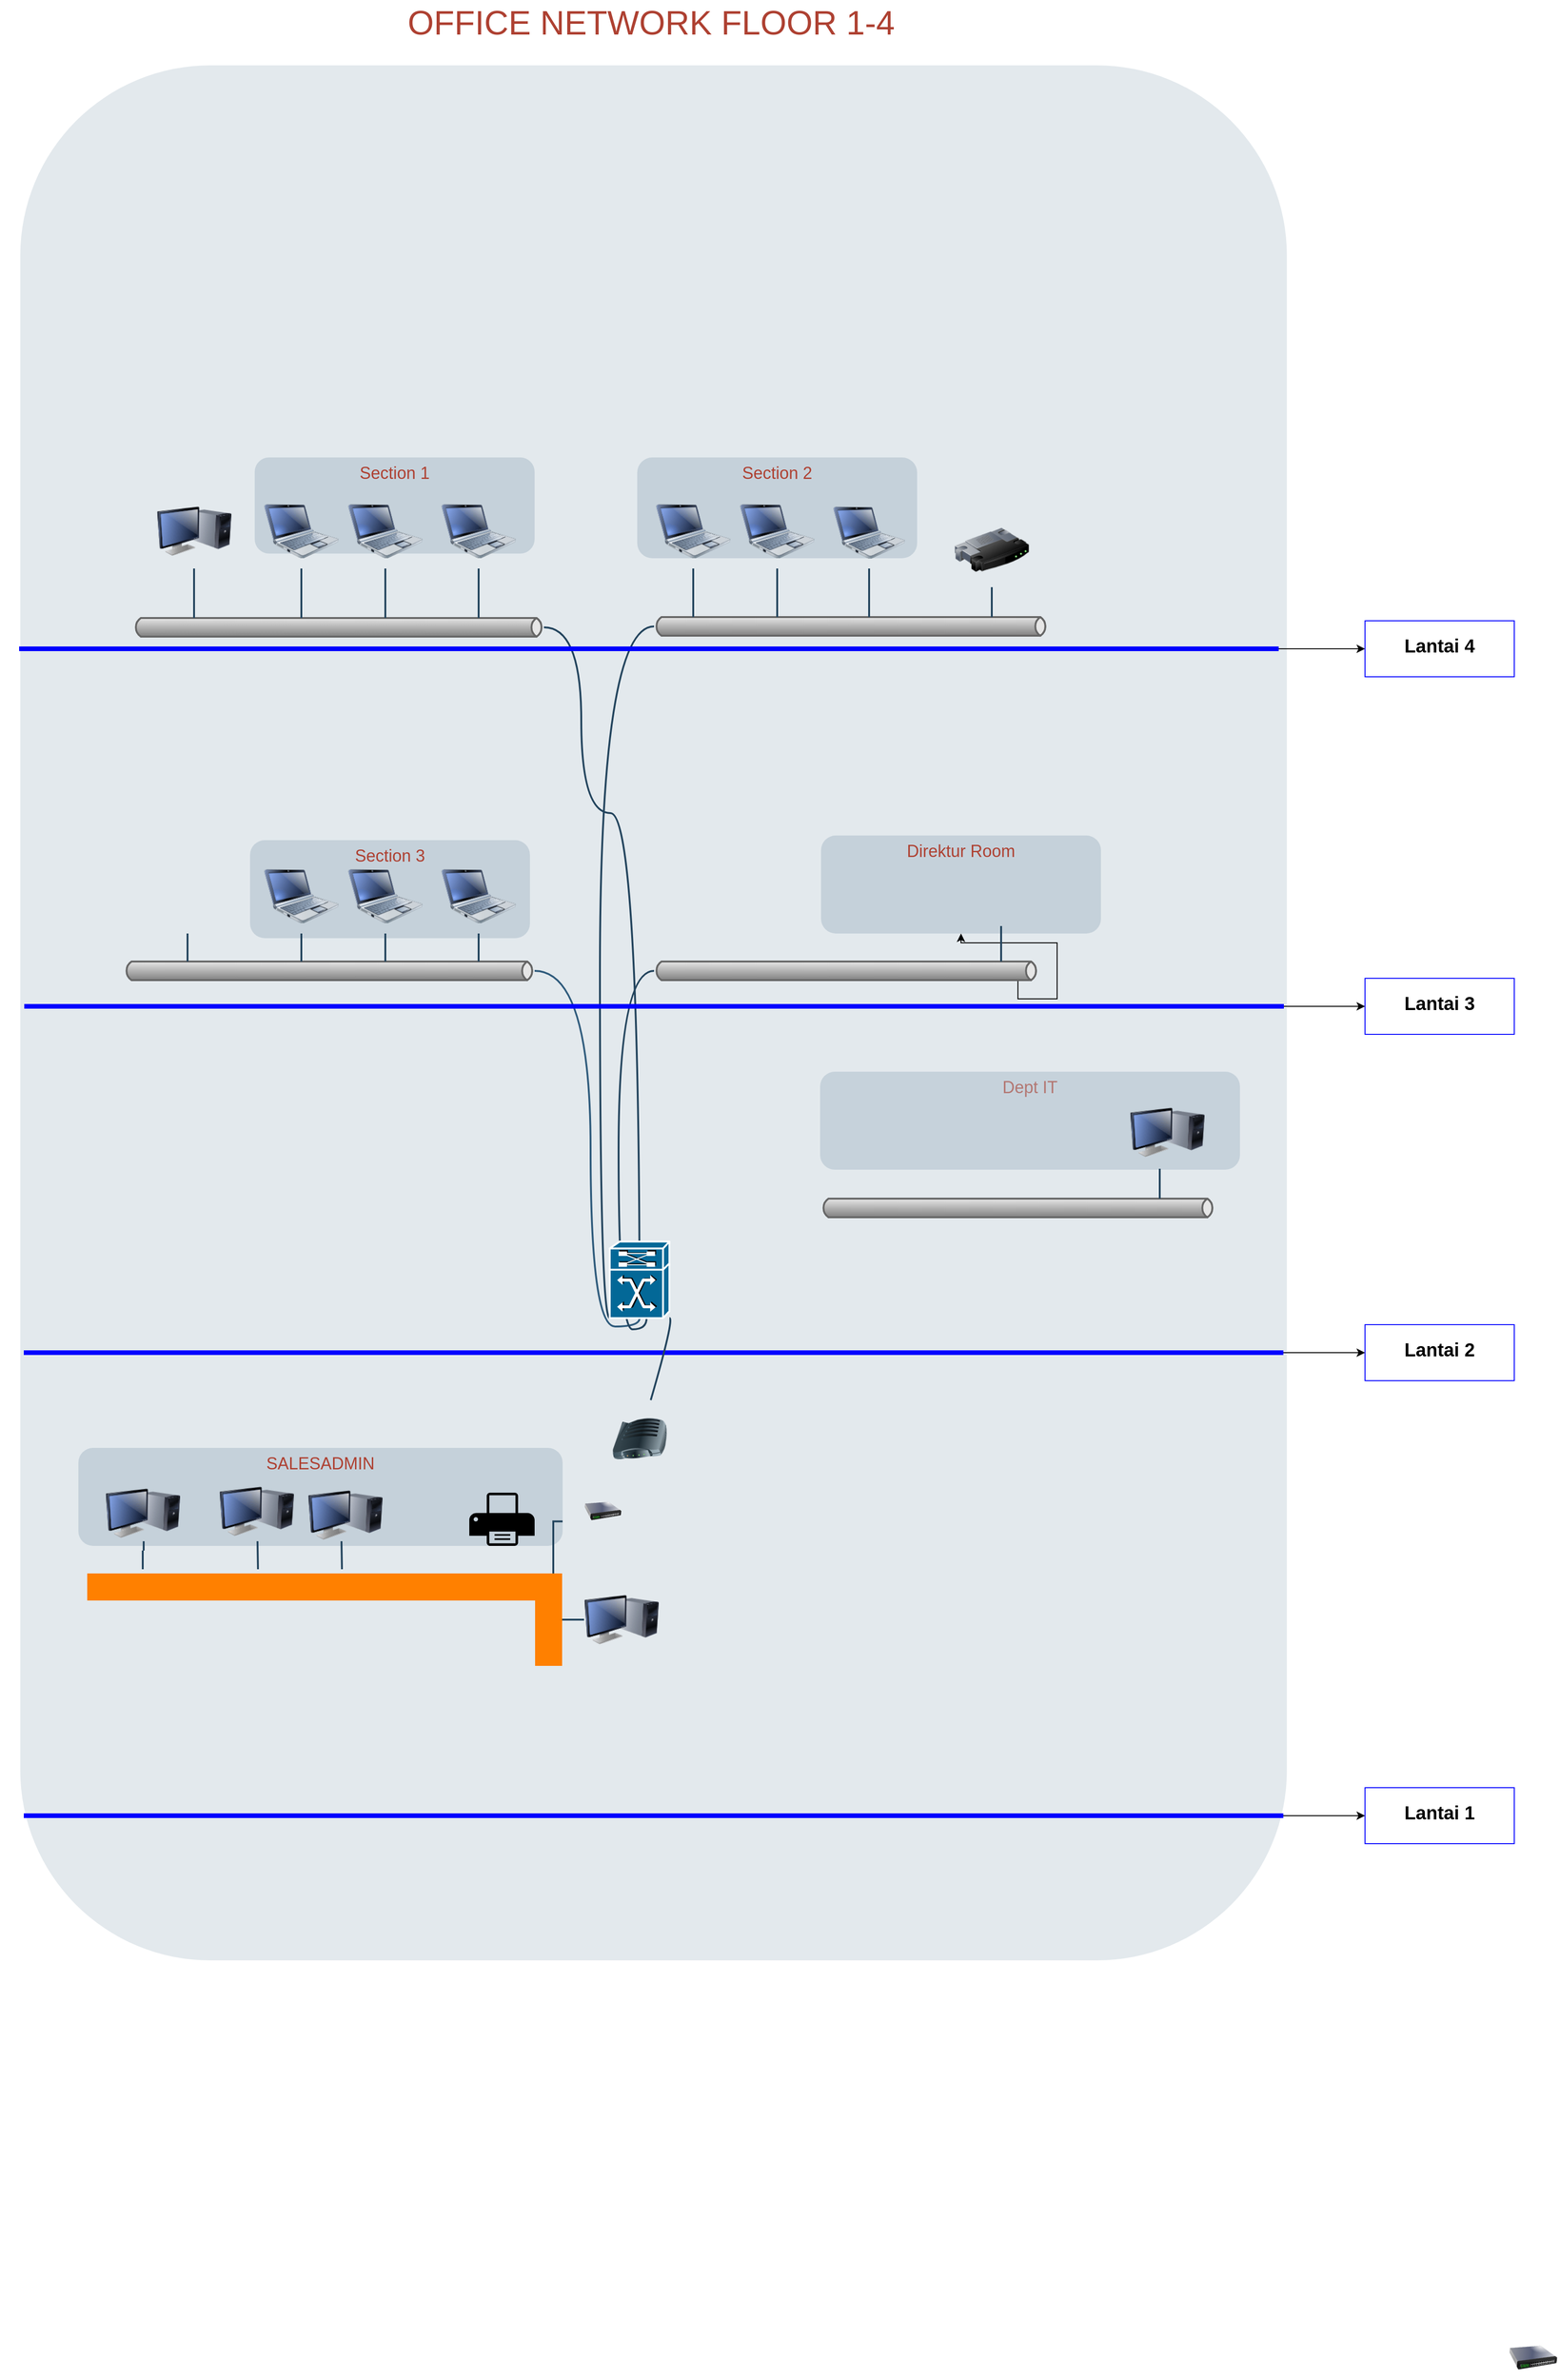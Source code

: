 <mxfile version="20.8.18" type="github">
  <diagram id="a45cf8ec-cd66-6f27-3ac3-be6e809c9e4a" name="Page-1">
    <mxGraphModel dx="2165" dy="2244" grid="1" gridSize="10" guides="1" tooltips="1" connect="1" arrows="1" fold="1" page="1" pageScale="1" pageWidth="827" pageHeight="1169" background="none" math="0" shadow="0">
      <root>
        <mxCell id="0" />
        <mxCell id="1" parent="0" />
        <mxCell id="-cHmpsF17IzB_pDpXjLG-222" value="Dept IT" style="rounded=1;whiteSpace=wrap;html=1;shadow=0;strokeColor=none;fillColor=#BAC8D3;gradientColor=none;fontSize=18;fontColor=#AE4132;verticalAlign=top;fontStyle=0;opacity=70;strokeWidth=3;" parent="1" vertex="1">
          <mxGeometry x="1096" y="538" width="450" height="105" as="geometry" />
        </mxCell>
        <mxCell id="3" value="" style="rounded=1;whiteSpace=wrap;html=1;shadow=0;strokeColor=none;fillColor=#BAC8D3;gradientColor=none;fontSize=18;fontColor=#F08705;opacity=40;fontStyle=0;strokeWidth=3;" parent="1" vertex="1">
          <mxGeometry x="238.75" y="-540" width="1357.5" height="2030" as="geometry" />
        </mxCell>
        <mxCell id="4" value="&lt;span&gt;Section 1&lt;/span&gt;" style="rounded=1;whiteSpace=wrap;html=1;shadow=0;strokeColor=none;fillColor=#BAC8D3;gradientColor=none;fontSize=18;fontColor=#AE4132;verticalAlign=top;opacity=70;fontStyle=0;strokeWidth=3;" parent="1" vertex="1">
          <mxGeometry x="490" y="-120" width="300" height="103" as="geometry" />
        </mxCell>
        <mxCell id="5" value="&lt;span style=&quot;line-height: 17.182px&quot;&gt;Section 3&lt;/span&gt;" style="rounded=1;whiteSpace=wrap;html=1;shadow=0;strokeColor=none;fillColor=#BAC8D3;gradientColor=none;fontSize=18;fontColor=#AE4132;verticalAlign=top;fontStyle=0;opacity=70;strokeWidth=3;" parent="1" vertex="1">
          <mxGeometry x="485" y="290" width="300" height="105" as="geometry" />
        </mxCell>
        <mxCell id="9" value="&lt;span style=&quot;line-height: 17.182px&quot;&gt;Direktur Room&lt;/span&gt;" style="rounded=1;whiteSpace=wrap;html=1;shadow=0;strokeColor=none;fillColor=#BAC8D3;gradientColor=none;fontSize=18;fontColor=#AE4132;verticalAlign=top;opacity=70;fontStyle=0;strokeWidth=3;" parent="1" vertex="1">
          <mxGeometry x="1097" y="285" width="300" height="105" as="geometry" />
        </mxCell>
        <mxCell id="10" value="&lt;span style=&quot;line-height: 17.182px&quot;&gt;Section 2&lt;/span&gt;&lt;br&gt;" style="rounded=1;whiteSpace=wrap;html=1;shadow=0;strokeColor=none;fillColor=#BAC8D3;gradientColor=none;fontSize=18;fontColor=#AE4132;verticalAlign=top;opacity=70;fontStyle=0;strokeWidth=3;" parent="1" vertex="1">
          <mxGeometry x="900" y="-120" width="300" height="108" as="geometry" />
        </mxCell>
        <mxCell id="20" value="" style="strokeWidth=2;strokeColor=#666666;dashed=0;align=center;html=1;fontSize=8;shape=mxgraph.eip.messageChannel;shadow=0;fillColor=#FFFFFF;gradientColor=none;fontColor=#F08705;fontStyle=0" parent="1" vertex="1">
          <mxGeometry x="360" y="52" width="440" height="20" as="geometry" />
        </mxCell>
        <mxCell id="21" value="" style="edgeStyle=elbowEdgeStyle;strokeWidth=2;rounded=0;endArrow=none;startArrow=none;startSize=10;endSize=10;dashed=0;html=1;strokeColor=#23445D;fontSize=18;fontColor=#F08705;startFill=0;endFill=0;fontStyle=0" parent="1" source="24" target="20" edge="1">
          <mxGeometry relative="1" as="geometry">
            <mxPoint x="540" y="-8" as="sourcePoint" />
            <mxPoint x="540" y="52" as="targetPoint" />
          </mxGeometry>
        </mxCell>
        <mxCell id="22" value="" style="image;html=1;image=img/lib/clip_art/computers/Monitor_Tower_128x128.png;shadow=0;strokeColor=#000000;fillColor=#FFFFFF;gradientColor=none;fontSize=18;fontColor=#F08705;fontStyle=0" parent="1" vertex="1">
          <mxGeometry x="385" y="-81" width="80" height="80" as="geometry" />
        </mxCell>
        <mxCell id="24" value="" style="image;html=1;image=img/lib/clip_art/computers/Netbook_128x128.png;shadow=0;strokeColor=#000000;fillColor=#FFFFFF;gradientColor=none;fontSize=18;fontColor=#F08705;fontStyle=0" parent="1" vertex="1">
          <mxGeometry x="500" y="-81" width="80" height="80" as="geometry" />
        </mxCell>
        <mxCell id="25" value="" style="image;html=1;image=img/lib/clip_art/computers/Netbook_128x128.png;shadow=0;strokeColor=#000000;fillColor=#FFFFFF;gradientColor=none;fontSize=18;fontColor=#F08705;fontStyle=0" parent="1" vertex="1">
          <mxGeometry x="590" y="-81" width="80" height="80" as="geometry" />
        </mxCell>
        <mxCell id="26" value="" style="image;html=1;image=img/lib/clip_art/computers/Netbook_128x128.png;shadow=0;strokeColor=#000000;fillColor=#FFFFFF;gradientColor=none;fontSize=18;fontColor=#F08705;fontStyle=0" parent="1" vertex="1">
          <mxGeometry x="690" y="-81" width="80" height="80" as="geometry" />
        </mxCell>
        <mxCell id="27" value="" style="image;html=1;image=img/lib/clip_art/computers/Netbook_128x128.png;shadow=0;strokeColor=#000000;fillColor=#FFFFFF;gradientColor=none;fontSize=18;fontColor=#F08705;fontStyle=0" parent="1" vertex="1">
          <mxGeometry x="920" y="-81" width="80" height="80" as="geometry" />
        </mxCell>
        <mxCell id="28" value="" style="image;html=1;image=img/lib/clip_art/computers/Netbook_128x128.png;shadow=0;strokeColor=#000000;fillColor=#FFFFFF;gradientColor=none;fontSize=18;fontColor=#F08705;fontStyle=0" parent="1" vertex="1">
          <mxGeometry x="1010" y="-81" width="80" height="80" as="geometry" />
        </mxCell>
        <mxCell id="29" value="" style="image;html=1;image=img/lib/clip_art/computers/Netbook_128x128.png;shadow=0;strokeColor=#000000;fillColor=#FFFFFF;gradientColor=none;fontSize=18;fontColor=#F08705;fontStyle=0" parent="1" vertex="1">
          <mxGeometry x="1110" y="-78" width="77" height="77" as="geometry" />
        </mxCell>
        <mxCell id="30" value="" style="image;html=1;image=img/lib/clip_art/computers/Netbook_128x128.png;shadow=0;strokeColor=#000000;fillColor=#FFFFFF;gradientColor=none;fontSize=18;fontColor=#F08705;fontStyle=0" parent="1" vertex="1">
          <mxGeometry x="500" y="310" width="80" height="80" as="geometry" />
        </mxCell>
        <mxCell id="31" value="" style="image;html=1;image=img/lib/clip_art/computers/Netbook_128x128.png;shadow=0;strokeColor=#000000;fillColor=#FFFFFF;gradientColor=none;fontSize=18;fontColor=#F08705;fontStyle=0" parent="1" vertex="1">
          <mxGeometry x="590" y="310" width="80" height="80" as="geometry" />
        </mxCell>
        <mxCell id="32" value="" style="image;html=1;image=img/lib/clip_art/computers/Netbook_128x128.png;shadow=0;strokeColor=#000000;fillColor=#FFFFFF;gradientColor=none;fontSize=18;fontColor=#AE4132;fontStyle=0" parent="1" vertex="1">
          <mxGeometry x="690" y="310" width="80" height="80" as="geometry" />
        </mxCell>
        <mxCell id="45" value="" style="strokeWidth=2;strokeColor=#666666;dashed=0;align=center;html=1;fontSize=8;shape=mxgraph.eip.messageChannel;shadow=0;fillColor=#FFFFFF;gradientColor=none;fontColor=#F08705;fontStyle=0" parent="1" vertex="1">
          <mxGeometry x="918" y="51" width="422" height="20" as="geometry" />
        </mxCell>
        <mxCell id="46" value="" style="strokeWidth=2;strokeColor=#666666;dashed=0;align=center;html=1;fontSize=8;shape=mxgraph.eip.messageChannel;shadow=0;fillColor=#FFFFFF;gradientColor=none;fontColor=#F08705;fontStyle=0" parent="1" vertex="1">
          <mxGeometry x="350" y="420" width="440" height="20" as="geometry" />
        </mxCell>
        <mxCell id="TiOj3DWmCSC94FYee6Xf-190" style="edgeStyle=orthogonalEdgeStyle;rounded=0;orthogonalLoop=1;jettySize=auto;html=1;exitX=0;exitY=1;exitDx=390;exitDy=0;exitPerimeter=0;" edge="1" parent="1" source="47" target="9">
          <mxGeometry relative="1" as="geometry" />
        </mxCell>
        <mxCell id="47" value="" style="strokeWidth=2;strokeColor=#666666;dashed=0;align=center;html=1;fontSize=8;shape=mxgraph.eip.messageChannel;shadow=0;fillColor=#FFFFFF;gradientColor=none;fontColor=#F08705;fontStyle=0" parent="1" vertex="1">
          <mxGeometry x="918" y="420" width="412" height="20" as="geometry" />
        </mxCell>
        <mxCell id="51" value="" style="image;html=1;image=img/lib/clip_art/networking/Router_128x128.png;shadow=0;strokeColor=#000000;fillColor=#FFFFFF;gradientColor=none;fontSize=18;fontColor=#F08705;fontStyle=0" parent="1" vertex="1">
          <mxGeometry x="1240" y="-61" width="80" height="80" as="geometry" />
        </mxCell>
        <mxCell id="85" value="" style="edgeStyle=elbowEdgeStyle;strokeWidth=2;rounded=0;endArrow=none;startArrow=none;startSize=10;endSize=10;dashed=0;html=1;strokeColor=#23445D;fontSize=18;fontColor=#F08705;startFill=0;endFill=0;fontStyle=0" parent="1" source="25" target="20" edge="1">
          <mxGeometry relative="1" as="geometry">
            <mxPoint x="630" y="-8" as="sourcePoint" />
            <mxPoint x="630" y="52" as="targetPoint" />
          </mxGeometry>
        </mxCell>
        <mxCell id="86" value="" style="edgeStyle=elbowEdgeStyle;strokeWidth=2;rounded=0;endArrow=none;startArrow=none;startSize=10;endSize=10;dashed=0;html=1;strokeColor=#23445D;fontSize=18;fontColor=#F08705;startFill=0;endFill=0;fontStyle=0" parent="1" source="26" target="20" edge="1">
          <mxGeometry relative="1" as="geometry">
            <mxPoint x="730" y="-8" as="sourcePoint" />
            <mxPoint x="730" y="52" as="targetPoint" />
          </mxGeometry>
        </mxCell>
        <mxCell id="87" value="" style="edgeStyle=elbowEdgeStyle;strokeWidth=2;rounded=0;endArrow=none;startArrow=none;startSize=10;endSize=10;dashed=0;html=1;strokeColor=#23445D;fontSize=18;fontColor=#F08705;startFill=0;endFill=0;fontStyle=0" parent="1" source="27" target="45" edge="1">
          <mxGeometry relative="1" as="geometry">
            <mxPoint x="910" y="-9" as="sourcePoint" />
            <mxPoint x="910" y="44" as="targetPoint" />
          </mxGeometry>
        </mxCell>
        <mxCell id="88" value="" style="edgeStyle=elbowEdgeStyle;strokeWidth=2;rounded=0;endArrow=none;startArrow=none;startSize=10;endSize=10;dashed=0;html=1;strokeColor=#23445D;fontSize=18;fontColor=#F08705;startFill=0;endFill=0;fontStyle=0" parent="1" source="28" target="45" edge="1">
          <mxGeometry relative="1" as="geometry">
            <mxPoint x="560" y="19" as="sourcePoint" />
            <mxPoint x="560" y="72" as="targetPoint" />
          </mxGeometry>
        </mxCell>
        <mxCell id="89" value="" style="edgeStyle=elbowEdgeStyle;strokeWidth=2;rounded=0;endArrow=none;startArrow=none;startSize=10;endSize=10;dashed=0;html=1;strokeColor=#23445D;fontSize=18;fontColor=#F08705;startFill=0;endFill=0;fontStyle=0" parent="1" source="29" target="45" edge="1">
          <mxGeometry relative="1" as="geometry">
            <mxPoint x="1060" y="9" as="sourcePoint" />
            <mxPoint x="1060" y="61" as="targetPoint" />
          </mxGeometry>
        </mxCell>
        <mxCell id="90" value="" style="edgeStyle=elbowEdgeStyle;strokeWidth=2;rounded=0;endArrow=none;startArrow=none;startSize=10;endSize=10;dashed=0;html=1;strokeColor=#23445D;fontSize=18;fontColor=#F08705;startFill=0;endFill=0;fontStyle=0" parent="1" source="51" target="45" edge="1">
          <mxGeometry relative="1" as="geometry">
            <mxPoint x="1070" y="19" as="sourcePoint" />
            <mxPoint x="1070" y="71" as="targetPoint" />
          </mxGeometry>
        </mxCell>
        <mxCell id="91" value="" style="edgeStyle=elbowEdgeStyle;strokeWidth=2;rounded=0;endArrow=none;startArrow=none;startSize=10;endSize=10;dashed=0;html=1;strokeColor=#23445D;fontSize=18;fontColor=#F08705;startFill=0;endFill=0;fontStyle=0" parent="1" source="30" target="46" edge="1">
          <mxGeometry relative="1" as="geometry">
            <mxPoint x="550" y="208" as="sourcePoint" />
            <mxPoint x="550" y="261" as="targetPoint" />
          </mxGeometry>
        </mxCell>
        <mxCell id="92" value="" style="edgeStyle=elbowEdgeStyle;strokeWidth=2;rounded=0;endArrow=none;startArrow=none;startSize=10;endSize=10;dashed=0;html=1;strokeColor=#23445D;fontSize=18;fontColor=#F08705;startFill=0;endFill=0;fontStyle=0" parent="1" source="31" target="46" edge="1">
          <mxGeometry relative="1" as="geometry">
            <mxPoint x="560" y="218" as="sourcePoint" />
            <mxPoint x="560" y="271" as="targetPoint" />
          </mxGeometry>
        </mxCell>
        <mxCell id="93" value="" style="edgeStyle=elbowEdgeStyle;strokeWidth=2;rounded=0;endArrow=none;startArrow=none;startSize=10;endSize=10;dashed=0;html=1;strokeColor=#23445D;fontSize=18;fontColor=#F08705;startFill=0;endFill=0;fontStyle=0" parent="1" source="32" target="46" edge="1">
          <mxGeometry relative="1" as="geometry">
            <mxPoint x="570" y="228" as="sourcePoint" />
            <mxPoint x="570" y="281" as="targetPoint" />
          </mxGeometry>
        </mxCell>
        <mxCell id="107" value="" style="edgeStyle=elbowEdgeStyle;strokeWidth=2;rounded=0;endArrow=none;startArrow=none;startSize=10;endSize=10;dashed=0;html=1;strokeColor=#23445D;fontSize=18;fontColor=#F08705;startFill=0;endFill=0;fontStyle=0" parent="1" target="47" edge="1">
          <mxGeometry relative="1" as="geometry">
            <mxPoint x="1290" y="382" as="sourcePoint" />
            <mxPoint x="990" y="450" as="targetPoint" />
          </mxGeometry>
        </mxCell>
        <mxCell id="151" value="" style="edgeStyle=elbowEdgeStyle;strokeWidth=2;rounded=0;endArrow=none;startArrow=none;startSize=10;endSize=10;dashed=0;html=1;strokeColor=#23445D;fontSize=18;fontColor=#F08705;startFill=0;endFill=0;fontStyle=0" parent="1" source="22" target="20" edge="1">
          <mxGeometry relative="1" as="geometry">
            <mxPoint x="550.58" y="8.681" as="sourcePoint" />
            <mxPoint x="550.58" y="62.304" as="targetPoint" />
          </mxGeometry>
        </mxCell>
        <mxCell id="152" value="" style="edgeStyle=elbowEdgeStyle;strokeWidth=2;rounded=0;endArrow=none;startArrow=none;startSize=10;endSize=10;dashed=0;html=1;strokeColor=#23445D;fontSize=18;fontColor=#F08705;startFill=0;endFill=0;fontStyle=0" parent="1" target="46" edge="1">
          <mxGeometry relative="1" as="geometry">
            <mxPoint x="418" y="390" as="sourcePoint" />
            <mxPoint x="560.58" y="271.304" as="targetPoint" />
          </mxGeometry>
        </mxCell>
        <mxCell id="161" style="edgeStyle=orthogonalEdgeStyle;rounded=0;jumpStyle=none;html=1;exitX=0.5;exitY=1;entryX=1;entryY=0.5;shadow=0;labelBackgroundColor=#ffffff;startArrow=none;startFill=0;endArrow=none;endFill=0;endSize=10;jettySize=auto;orthogonalLoop=1;strokeColor=#2F5B7C;strokeWidth=2;fillColor=#F08705;fontFamily=Helvetica;fontSize=14;fontColor=#F08705;align=left;curved=1;exitDx=0;exitDy=0;exitPerimeter=0;" parent="1" target="46" edge="1" source="TiOj3DWmCSC94FYee6Xf-182">
          <mxGeometry relative="1" as="geometry">
            <mxPoint x="860" y="811" as="sourcePoint" />
            <Array as="points">
              <mxPoint x="902" y="811" />
              <mxPoint x="850" y="811" />
              <mxPoint x="850" y="430" />
            </Array>
          </mxGeometry>
        </mxCell>
        <mxCell id="163" style="edgeStyle=orthogonalEdgeStyle;rounded=0;html=1;entryX=1;entryY=0.5;startArrow=none;startFill=0;endArrow=none;endFill=0;fontSize=18;fontColor=#F08705;strokeColor=#23445D;strokeWidth=2;curved=1;fontStyle=0;exitX=0.5;exitY=1;exitDx=0;exitDy=0;exitPerimeter=0;" parent="1" target="20" edge="1" source="TiOj3DWmCSC94FYee6Xf-182">
          <mxGeometry relative="1" as="geometry">
            <Array as="points">
              <mxPoint x="902" y="261" />
              <mxPoint x="840" y="261" />
              <mxPoint x="840" y="62" />
            </Array>
            <mxPoint x="840" y="731" as="sourcePoint" />
          </mxGeometry>
        </mxCell>
        <mxCell id="164" style="edgeStyle=orthogonalEdgeStyle;rounded=0;html=1;entryX=0;entryY=0.5;startArrow=none;startFill=0;endArrow=none;endFill=0;fontSize=18;fontColor=#F08705;strokeColor=#23445D;strokeWidth=2;curved=1;fontStyle=0;" parent="1" target="45" edge="1" source="TiOj3DWmCSC94FYee6Xf-182">
          <mxGeometry relative="1" as="geometry">
            <Array as="points">
              <mxPoint x="860" y="802" />
              <mxPoint x="860" y="61" />
            </Array>
            <mxPoint x="860" y="800" as="sourcePoint" />
          </mxGeometry>
        </mxCell>
        <mxCell id="165" style="edgeStyle=orthogonalEdgeStyle;rounded=0;html=1;entryX=0;entryY=0.5;startArrow=none;startFill=0;endArrow=none;endFill=0;fontSize=18;fontColor=#F08705;strokeColor=#23445D;strokeWidth=2;curved=1;fontStyle=0;" parent="1" target="47" edge="1" source="TiOj3DWmCSC94FYee6Xf-182">
          <mxGeometry relative="1" as="geometry">
            <Array as="points">
              <mxPoint x="910" y="814" />
              <mxPoint x="880" y="814" />
              <mxPoint x="880" y="430" />
            </Array>
            <mxPoint x="860" y="731" as="sourcePoint" />
          </mxGeometry>
        </mxCell>
        <mxCell id="168" value="OFFICE NETWORK FLOOR 1-4" style="text;html=1;strokeColor=none;fillColor=none;align=center;verticalAlign=middle;whiteSpace=wrap;overflow=hidden;shadow=0;fontSize=36;fontColor=#AE4132;fontStyle=0" parent="1" vertex="1">
          <mxGeometry x="225" y="-610" width="1380" height="45" as="geometry" />
        </mxCell>
        <mxCell id="171" style="edgeStyle=orthogonalEdgeStyle;rounded=0;jumpStyle=none;html=1;exitX=0;exitY=0.5;entryX=0;entryY=0.5;shadow=0;labelBackgroundColor=none;startArrow=none;startFill=0;endArrow=classic;endFill=1;endSize=6;jettySize=auto;orthogonalLoop=1;strokeColor=#23445D;strokeWidth=2;fillColor=#F08705;fontFamily=Helvetica;fontSize=14;fontColor=#F08705;align=left;fontStyle=0" parent="1" source="168" target="168" edge="1">
          <mxGeometry relative="1" as="geometry" />
        </mxCell>
        <mxCell id="172" style="edgeStyle=orthogonalEdgeStyle;rounded=0;jumpStyle=none;html=1;exitX=0.75;exitY=0;entryX=0.75;entryY=0;shadow=0;labelBackgroundColor=none;startArrow=none;startFill=0;endArrow=classic;endFill=1;endSize=6;jettySize=auto;orthogonalLoop=1;strokeColor=#23445D;strokeWidth=2;fillColor=#F08705;fontFamily=Helvetica;fontSize=14;fontColor=#FFFFFF;align=left;fontStyle=0" parent="1" source="27" target="27" edge="1">
          <mxGeometry relative="1" as="geometry" />
        </mxCell>
        <mxCell id="-cHmpsF17IzB_pDpXjLG-172" value="&lt;span style=&quot;line-height: 17.182px&quot;&gt;SALESADMIN&lt;/span&gt;" style="rounded=1;whiteSpace=wrap;html=1;shadow=0;strokeColor=none;fillColor=#BAC8D3;gradientColor=none;fontSize=18;fontColor=#AE4132;verticalAlign=top;fontStyle=0;opacity=70;strokeWidth=3;" parent="1" vertex="1">
          <mxGeometry x="301" y="941" width="519" height="105" as="geometry" />
        </mxCell>
        <mxCell id="-cHmpsF17IzB_pDpXjLG-190" value="" style="strokeWidth=2;strokeColor=#666666;dashed=0;align=center;html=1;fontSize=8;shape=mxgraph.eip.messageChannel;shadow=0;fillColor=#FFFFFF;gradientColor=none;fontColor=#F08705;fontStyle=0" parent="1" vertex="1">
          <mxGeometry x="1097" y="674" width="422" height="20" as="geometry" />
        </mxCell>
        <mxCell id="-cHmpsF17IzB_pDpXjLG-202" value="" style="edgeStyle=elbowEdgeStyle;strokeWidth=2;rounded=0;endArrow=none;startArrow=none;startSize=10;endSize=10;dashed=0;html=1;strokeColor=#23445D;fontSize=18;fontColor=#F08705;startFill=0;endFill=0;fontStyle=0" parent="1" target="-cHmpsF17IzB_pDpXjLG-190" edge="1">
          <mxGeometry relative="1" as="geometry">
            <mxPoint x="1460" y="642" as="sourcePoint" />
            <mxPoint x="1249" y="694" as="targetPoint" />
          </mxGeometry>
        </mxCell>
        <mxCell id="-cHmpsF17IzB_pDpXjLG-203" value="" style="edgeStyle=elbowEdgeStyle;strokeWidth=2;rounded=0;endArrow=none;startArrow=none;startSize=10;endSize=10;dashed=0;html=1;strokeColor=#23445D;fontSize=18;fontColor=#F08705;startFill=0;endFill=0;fontStyle=0" parent="1" edge="1">
          <mxGeometry relative="1" as="geometry">
            <mxPoint x="493" y="1041" as="sourcePoint" />
            <mxPoint x="494" y="1071" as="targetPoint" />
          </mxGeometry>
        </mxCell>
        <mxCell id="-cHmpsF17IzB_pDpXjLG-204" value="" style="edgeStyle=elbowEdgeStyle;strokeWidth=2;rounded=0;endArrow=none;startArrow=none;startSize=10;endSize=10;dashed=0;html=1;strokeColor=#23445D;fontSize=18;fontColor=#F08705;startFill=0;endFill=0;fontStyle=0" parent="1" edge="1">
          <mxGeometry relative="1" as="geometry">
            <mxPoint x="583" y="1041" as="sourcePoint" />
            <mxPoint x="584" y="1071" as="targetPoint" />
          </mxGeometry>
        </mxCell>
        <mxCell id="-cHmpsF17IzB_pDpXjLG-213" value="" style="edgeStyle=elbowEdgeStyle;strokeWidth=2;rounded=0;endArrow=none;startArrow=none;startSize=10;endSize=10;dashed=0;html=1;strokeColor=#23445D;fontSize=18;fontColor=#F08705;startFill=0;endFill=0;fontStyle=0" parent="1" source="-cHmpsF17IzB_pDpXjLG-218" edge="1">
          <mxGeometry relative="1" as="geometry">
            <mxPoint x="371" y="1041" as="sourcePoint" />
            <mxPoint x="370" y="1071" as="targetPoint" />
          </mxGeometry>
        </mxCell>
        <mxCell id="-cHmpsF17IzB_pDpXjLG-214" style="edgeStyle=orthogonalEdgeStyle;rounded=0;jumpStyle=none;html=1;exitX=0.75;exitY=0;entryX=0.75;entryY=0;shadow=0;labelBackgroundColor=none;startArrow=none;startFill=0;endArrow=classic;endFill=1;endSize=6;jettySize=auto;orthogonalLoop=1;strokeColor=#23445D;strokeWidth=2;fillColor=#F08705;fontFamily=Helvetica;fontSize=14;fontColor=#FFFFFF;align=left;fontStyle=0" parent="1" edge="1">
          <mxGeometry relative="1" as="geometry">
            <mxPoint x="1159" y="542" as="sourcePoint" />
            <mxPoint x="1159" y="542" as="targetPoint" />
          </mxGeometry>
        </mxCell>
        <mxCell id="-cHmpsF17IzB_pDpXjLG-215" value="" style="image;html=1;image=img/lib/clip_art/computers/Monitor_Tower_128x128.png;shadow=0;strokeColor=#000000;fillColor=#FFFFFF;gradientColor=none;fontSize=18;fontColor=#F08705;fontStyle=0" parent="1" vertex="1">
          <mxGeometry x="843" y="1085" width="80" height="80" as="geometry" />
        </mxCell>
        <mxCell id="-cHmpsF17IzB_pDpXjLG-216" value="" style="image;html=1;image=img/lib/clip_art/computers/Monitor_Tower_128x128.png;shadow=0;strokeColor=#000000;fillColor=#FFFFFF;gradientColor=none;fontSize=18;fontColor=#F08705;fontStyle=0" parent="1" vertex="1">
          <mxGeometry x="547" y="973" width="80" height="80" as="geometry" />
        </mxCell>
        <mxCell id="-cHmpsF17IzB_pDpXjLG-217" value="" style="image;html=1;image=img/lib/clip_art/computers/Monitor_Tower_128x128.png;shadow=0;strokeColor=#000000;fillColor=#FFFFFF;gradientColor=none;fontSize=18;fontColor=#F08705;fontStyle=0" parent="1" vertex="1">
          <mxGeometry x="452" y="969" width="80" height="80" as="geometry" />
        </mxCell>
        <mxCell id="-cHmpsF17IzB_pDpXjLG-219" value="" style="edgeStyle=elbowEdgeStyle;strokeWidth=2;rounded=0;endArrow=none;startArrow=none;startSize=10;endSize=10;dashed=0;html=1;strokeColor=#23445D;fontSize=18;fontColor=#F08705;startFill=0;endFill=0;fontStyle=0" parent="1" target="-cHmpsF17IzB_pDpXjLG-218" edge="1">
          <mxGeometry relative="1" as="geometry">
            <mxPoint x="371" y="1041" as="sourcePoint" />
            <mxPoint x="371" y="1071" as="targetPoint" />
          </mxGeometry>
        </mxCell>
        <mxCell id="-cHmpsF17IzB_pDpXjLG-218" value="" style="image;html=1;image=img/lib/clip_art/computers/Monitor_Tower_128x128.png;shadow=0;strokeColor=#000000;fillColor=#FFFFFF;gradientColor=none;fontSize=18;fontColor=#F08705;fontStyle=0" parent="1" vertex="1">
          <mxGeometry x="330" y="971" width="80" height="80" as="geometry" />
        </mxCell>
        <mxCell id="-cHmpsF17IzB_pDpXjLG-220" value="" style="image;html=1;image=img/lib/clip_art/computers/Monitor_Tower_128x128.png;shadow=0;strokeColor=#000000;fillColor=#FFFFFF;gradientColor=none;fontSize=18;fontColor=#F08705;fontStyle=0" parent="1" vertex="1">
          <mxGeometry x="1428" y="563" width="80" height="80" as="geometry" />
        </mxCell>
        <mxCell id="TiOj3DWmCSC94FYee6Xf-172" value="" style="image;html=1;image=img/lib/clip_art/networking/Switch_128x128.png;rotation=5;" vertex="1" parent="1">
          <mxGeometry x="843" y="993" width="40" height="32" as="geometry" />
        </mxCell>
        <mxCell id="TiOj3DWmCSC94FYee6Xf-173" value="" style="image;html=1;image=img/lib/clip_art/networking/Switch_128x128.png;rotation=5;" vertex="1" parent="1">
          <mxGeometry x="1834" y="1896" width="52" height="40" as="geometry" />
        </mxCell>
        <mxCell id="TiOj3DWmCSC94FYee6Xf-176" value="" style="image;html=1;image=img/lib/clip_art/networking/Modem_128x128.png;rotation=85;" vertex="1" parent="1">
          <mxGeometry x="862.5" y="901" width="80" height="60" as="geometry" />
        </mxCell>
        <mxCell id="TiOj3DWmCSC94FYee6Xf-182" value="" style="shape=mxgraph.cisco.routers.atm_tag_switch_router;sketch=0;html=1;pointerEvents=1;dashed=0;fillColor=#036897;strokeColor=#ffffff;strokeWidth=2;verticalLabelPosition=bottom;verticalAlign=top;align=center;outlineConnect=0;" vertex="1" parent="1">
          <mxGeometry x="870.5" y="720" width="64" height="82" as="geometry" />
        </mxCell>
        <mxCell id="TiOj3DWmCSC94FYee6Xf-205" value="" style="edgeStyle=orthogonalEdgeStyle;rounded=0;orthogonalLoop=1;jettySize=auto;html=1;fontSize=20;" edge="1" parent="1" source="TiOj3DWmCSC94FYee6Xf-186" target="TiOj3DWmCSC94FYee6Xf-204">
          <mxGeometry relative="1" as="geometry" />
        </mxCell>
        <mxCell id="TiOj3DWmCSC94FYee6Xf-186" value="" style="line;strokeWidth=5;html=1;strokeColor=#0000FF;" vertex="1" parent="1">
          <mxGeometry x="243" y="463" width="1350" height="10" as="geometry" />
        </mxCell>
        <mxCell id="TiOj3DWmCSC94FYee6Xf-197" value="" style="edgeStyle=orthogonalEdgeStyle;rounded=0;orthogonalLoop=1;jettySize=auto;html=1;" edge="1" parent="1" source="TiOj3DWmCSC94FYee6Xf-187" target="TiOj3DWmCSC94FYee6Xf-196">
          <mxGeometry relative="1" as="geometry" />
        </mxCell>
        <mxCell id="TiOj3DWmCSC94FYee6Xf-187" value="" style="line;strokeWidth=5;html=1;strokeColor=#0000FF;" vertex="1" parent="1">
          <mxGeometry x="242.5" y="834" width="1350" height="10" as="geometry" />
        </mxCell>
        <mxCell id="TiOj3DWmCSC94FYee6Xf-207" value="" style="edgeStyle=orthogonalEdgeStyle;rounded=0;orthogonalLoop=1;jettySize=auto;html=1;fontSize=20;" edge="1" parent="1" source="TiOj3DWmCSC94FYee6Xf-188" target="TiOj3DWmCSC94FYee6Xf-206">
          <mxGeometry relative="1" as="geometry" />
        </mxCell>
        <mxCell id="TiOj3DWmCSC94FYee6Xf-188" value="" style="line;strokeWidth=5;html=1;strokeColor=#0000FF;" vertex="1" parent="1">
          <mxGeometry x="237.5" y="80" width="1350" height="10" as="geometry" />
        </mxCell>
        <mxCell id="TiOj3DWmCSC94FYee6Xf-192" style="edgeStyle=orthogonalEdgeStyle;rounded=0;html=1;startArrow=none;startFill=0;endArrow=none;endFill=0;fontSize=18;fontColor=#F08705;strokeColor=#23445D;strokeWidth=2;curved=1;fontStyle=0;" edge="1" parent="1" source="TiOj3DWmCSC94FYee6Xf-176" target="TiOj3DWmCSC94FYee6Xf-182">
          <mxGeometry relative="1" as="geometry">
            <Array as="points">
              <mxPoint x="940" y="802" />
            </Array>
            <mxPoint x="1003" y="1542" as="sourcePoint" />
            <mxPoint x="900" y="802" as="targetPoint" />
          </mxGeometry>
        </mxCell>
        <mxCell id="TiOj3DWmCSC94FYee6Xf-193" value="" style="edgeStyle=elbowEdgeStyle;strokeWidth=2;rounded=0;endArrow=none;startArrow=none;startSize=10;endSize=10;dashed=0;html=1;strokeColor=#23445D;fontSize=18;fontColor=#F08705;startFill=0;endFill=0;fontStyle=0;exitX=0;exitY=0.5;exitDx=0;exitDy=0;entryX=1;entryY=0.75;entryDx=0;entryDy=0;" edge="1" parent="1" source="-cHmpsF17IzB_pDpXjLG-215" target="-cHmpsF17IzB_pDpXjLG-172">
          <mxGeometry relative="1" as="geometry">
            <mxPoint x="776" y="1040" as="sourcePoint" />
            <mxPoint x="776" y="1070" as="targetPoint" />
            <Array as="points">
              <mxPoint x="810" y="1070" />
            </Array>
          </mxGeometry>
        </mxCell>
        <mxCell id="TiOj3DWmCSC94FYee6Xf-194" value="" style="verticalLabelPosition=bottom;html=1;verticalAlign=top;align=center;shape=mxgraph.floorplan.wallCorner;fillColor=strokeColor;direction=south;strokeColor=#FF8000;strokeWidth=19;" vertex="1" parent="1">
          <mxGeometry x="320" y="1085" width="490" height="80" as="geometry" />
        </mxCell>
        <mxCell id="TiOj3DWmCSC94FYee6Xf-195" value="" style="sketch=0;pointerEvents=1;shadow=0;dashed=0;html=1;strokeColor=none;fillColor=#000000;labelPosition=center;verticalLabelPosition=bottom;verticalAlign=top;outlineConnect=0;align=center;shape=mxgraph.office.devices.printer;strokeWidth=19;" vertex="1" parent="1">
          <mxGeometry x="720" y="989" width="70" height="57" as="geometry" />
        </mxCell>
        <mxCell id="TiOj3DWmCSC94FYee6Xf-196" value="&lt;b&gt;&lt;font style=&quot;font-size: 20px;&quot;&gt;Lantai 2&lt;/font&gt;&lt;/b&gt;" style="whiteSpace=wrap;html=1;verticalAlign=top;strokeColor=#0000FF;strokeWidth=1;labelBackgroundColor=default;spacingTop=8;" vertex="1" parent="1">
          <mxGeometry x="1680" y="809" width="160" height="60" as="geometry" />
        </mxCell>
        <mxCell id="TiOj3DWmCSC94FYee6Xf-201" value="" style="edgeStyle=orthogonalEdgeStyle;rounded=0;orthogonalLoop=1;jettySize=auto;html=1;fontSize=18;" edge="1" parent="1" source="TiOj3DWmCSC94FYee6Xf-199" target="TiOj3DWmCSC94FYee6Xf-200">
          <mxGeometry relative="1" as="geometry" />
        </mxCell>
        <mxCell id="TiOj3DWmCSC94FYee6Xf-199" value="" style="line;strokeWidth=5;html=1;strokeColor=#0000FF;" vertex="1" parent="1">
          <mxGeometry x="242.5" y="1330" width="1350" height="10" as="geometry" />
        </mxCell>
        <mxCell id="TiOj3DWmCSC94FYee6Xf-200" value="&lt;b&gt;&lt;font style=&quot;font-size: 20px;&quot;&gt;Lantai 1&lt;/font&gt;&lt;/b&gt;" style="whiteSpace=wrap;html=1;verticalAlign=top;strokeColor=#0000FF;strokeWidth=1;labelBackgroundColor=default;spacingTop=8;" vertex="1" parent="1">
          <mxGeometry x="1680" y="1305" width="160" height="60" as="geometry" />
        </mxCell>
        <mxCell id="TiOj3DWmCSC94FYee6Xf-204" value="&lt;font style=&quot;font-size: 20px;&quot;&gt;&lt;b&gt;Lantai 3&lt;/b&gt;&lt;/font&gt;" style="whiteSpace=wrap;html=1;verticalAlign=top;strokeColor=#0000FF;strokeWidth=1;labelBackgroundColor=default;spacingTop=8;" vertex="1" parent="1">
          <mxGeometry x="1680" y="438" width="160" height="60" as="geometry" />
        </mxCell>
        <mxCell id="TiOj3DWmCSC94FYee6Xf-206" value="&lt;font style=&quot;font-size: 20px;&quot;&gt;&lt;b&gt;Lantai 4&lt;/b&gt;&lt;/font&gt;" style="whiteSpace=wrap;html=1;verticalAlign=top;strokeColor=#0000FF;strokeWidth=1;labelBackgroundColor=default;spacingTop=8;" vertex="1" parent="1">
          <mxGeometry x="1680" y="55" width="160" height="60" as="geometry" />
        </mxCell>
      </root>
    </mxGraphModel>
  </diagram>
</mxfile>
